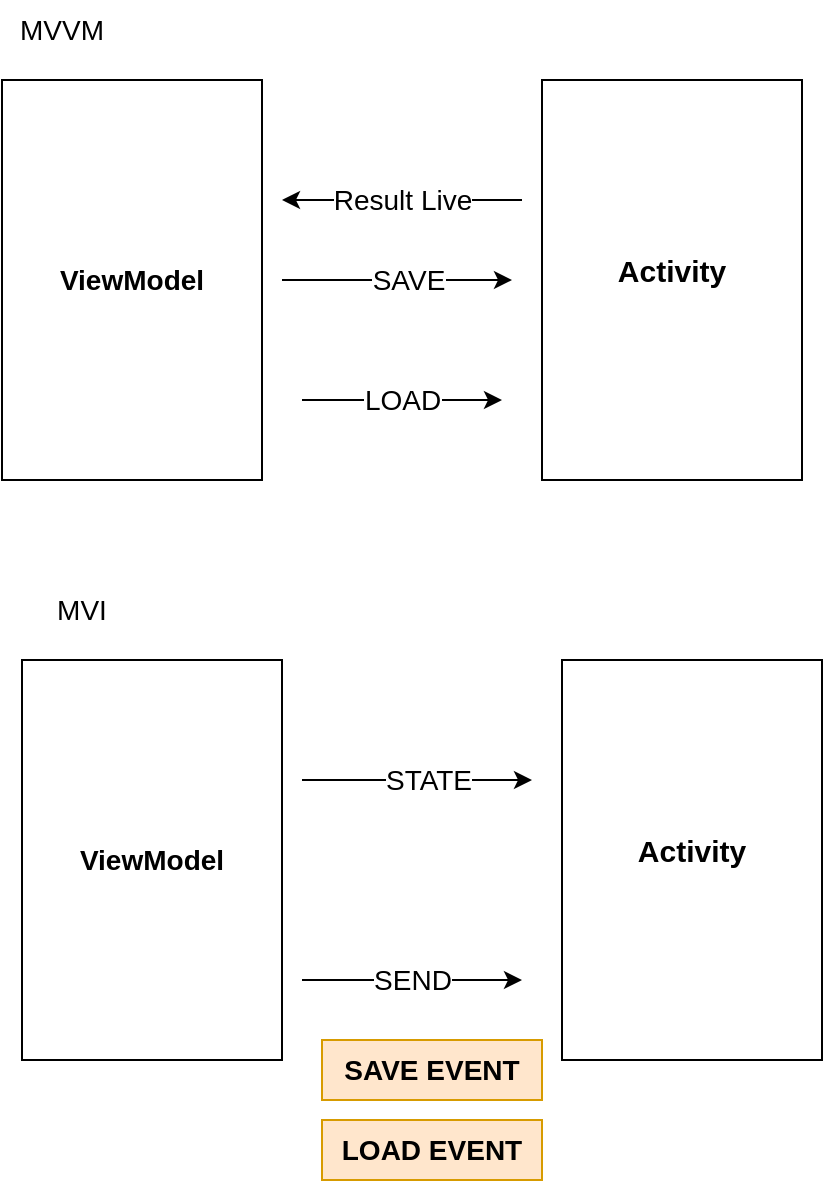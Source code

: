 <mxfile version="20.6.2" type="github">
  <diagram id="mVObLleWaGz3QS2sli7R" name="Page-1">
    <mxGraphModel dx="1144" dy="666" grid="1" gridSize="10" guides="1" tooltips="1" connect="1" arrows="1" fold="1" page="1" pageScale="1" pageWidth="827" pageHeight="1169" math="0" shadow="0">
      <root>
        <mxCell id="0" />
        <mxCell id="1" parent="0" />
        <mxCell id="DDen8B06YNaGwxN06fcw-2" value="&lt;b&gt;&lt;font style=&quot;font-size: 14px;&quot;&gt;ViewModel&lt;/font&gt;&lt;/b&gt;" style="rounded=0;whiteSpace=wrap;html=1;" vertex="1" parent="1">
          <mxGeometry x="120" y="120" width="130" height="200" as="geometry" />
        </mxCell>
        <mxCell id="DDen8B06YNaGwxN06fcw-3" value="" style="rounded=0;whiteSpace=wrap;html=1;" vertex="1" parent="1">
          <mxGeometry x="390" y="120" width="130" height="200" as="geometry" />
        </mxCell>
        <mxCell id="DDen8B06YNaGwxN06fcw-4" value="&lt;font style=&quot;font-size: 15px;&quot;&gt;&lt;b&gt;Activity&lt;/b&gt;&lt;/font&gt;" style="text;html=1;strokeColor=none;fillColor=none;align=center;verticalAlign=middle;whiteSpace=wrap;rounded=0;" vertex="1" parent="1">
          <mxGeometry x="425" y="200" width="60" height="30" as="geometry" />
        </mxCell>
        <mxCell id="DDen8B06YNaGwxN06fcw-10" value="" style="endArrow=classic;html=1;rounded=0;fontSize=14;" edge="1" parent="1">
          <mxGeometry relative="1" as="geometry">
            <mxPoint x="380" y="180" as="sourcePoint" />
            <mxPoint x="260" y="180" as="targetPoint" />
            <Array as="points">
              <mxPoint x="305" y="180" />
            </Array>
          </mxGeometry>
        </mxCell>
        <mxCell id="DDen8B06YNaGwxN06fcw-11" value="Result Live" style="edgeLabel;resizable=0;html=1;align=center;verticalAlign=middle;fontSize=14;" connectable="0" vertex="1" parent="DDen8B06YNaGwxN06fcw-10">
          <mxGeometry relative="1" as="geometry" />
        </mxCell>
        <mxCell id="DDen8B06YNaGwxN06fcw-12" value="" style="endArrow=classic;html=1;rounded=0;fontSize=14;" edge="1" parent="1">
          <mxGeometry relative="1" as="geometry">
            <mxPoint x="260" y="220" as="sourcePoint" />
            <mxPoint x="375" y="220" as="targetPoint" />
            <Array as="points">
              <mxPoint x="315" y="220" />
            </Array>
          </mxGeometry>
        </mxCell>
        <mxCell id="DDen8B06YNaGwxN06fcw-13" value="SAVE" style="edgeLabel;resizable=0;html=1;align=center;verticalAlign=middle;fontSize=14;" connectable="0" vertex="1" parent="DDen8B06YNaGwxN06fcw-12">
          <mxGeometry relative="1" as="geometry">
            <mxPoint x="5" as="offset" />
          </mxGeometry>
        </mxCell>
        <mxCell id="DDen8B06YNaGwxN06fcw-14" value="" style="endArrow=classic;html=1;rounded=0;fontSize=14;" edge="1" parent="1">
          <mxGeometry relative="1" as="geometry">
            <mxPoint x="270" y="280" as="sourcePoint" />
            <mxPoint x="370" y="280" as="targetPoint" />
            <Array as="points">
              <mxPoint x="310" y="280" />
            </Array>
          </mxGeometry>
        </mxCell>
        <mxCell id="DDen8B06YNaGwxN06fcw-15" value="LOAD" style="edgeLabel;resizable=0;html=1;align=center;verticalAlign=middle;fontSize=14;" connectable="0" vertex="1" parent="DDen8B06YNaGwxN06fcw-14">
          <mxGeometry relative="1" as="geometry" />
        </mxCell>
        <mxCell id="DDen8B06YNaGwxN06fcw-16" value="MVVM" style="text;html=1;strokeColor=none;fillColor=none;align=center;verticalAlign=middle;whiteSpace=wrap;rounded=0;fontSize=14;" vertex="1" parent="1">
          <mxGeometry x="120" y="80" width="60" height="30" as="geometry" />
        </mxCell>
        <mxCell id="DDen8B06YNaGwxN06fcw-17" value="&lt;b&gt;&lt;font style=&quot;font-size: 14px;&quot;&gt;ViewModel&lt;/font&gt;&lt;/b&gt;" style="rounded=0;whiteSpace=wrap;html=1;" vertex="1" parent="1">
          <mxGeometry x="130" y="410" width="130" height="200" as="geometry" />
        </mxCell>
        <mxCell id="DDen8B06YNaGwxN06fcw-18" value="" style="rounded=0;whiteSpace=wrap;html=1;" vertex="1" parent="1">
          <mxGeometry x="400" y="410" width="130" height="200" as="geometry" />
        </mxCell>
        <mxCell id="DDen8B06YNaGwxN06fcw-19" value="&lt;font style=&quot;font-size: 15px;&quot;&gt;&lt;b&gt;Activity&lt;/b&gt;&lt;/font&gt;" style="text;html=1;strokeColor=none;fillColor=none;align=center;verticalAlign=middle;whiteSpace=wrap;rounded=0;" vertex="1" parent="1">
          <mxGeometry x="435" y="490" width="60" height="30" as="geometry" />
        </mxCell>
        <mxCell id="DDen8B06YNaGwxN06fcw-22" value="" style="endArrow=classic;html=1;rounded=0;fontSize=14;" edge="1" parent="1">
          <mxGeometry relative="1" as="geometry">
            <mxPoint x="270" y="470" as="sourcePoint" />
            <mxPoint x="385" y="470" as="targetPoint" />
            <Array as="points">
              <mxPoint x="325" y="470" />
            </Array>
          </mxGeometry>
        </mxCell>
        <mxCell id="DDen8B06YNaGwxN06fcw-23" value="STATE" style="edgeLabel;resizable=0;html=1;align=center;verticalAlign=middle;fontSize=14;" connectable="0" vertex="1" parent="DDen8B06YNaGwxN06fcw-22">
          <mxGeometry relative="1" as="geometry">
            <mxPoint x="5" as="offset" />
          </mxGeometry>
        </mxCell>
        <mxCell id="DDen8B06YNaGwxN06fcw-24" value="" style="endArrow=classic;html=1;rounded=0;fontSize=14;" edge="1" parent="1">
          <mxGeometry relative="1" as="geometry">
            <mxPoint x="270" y="570" as="sourcePoint" />
            <mxPoint x="380" y="570" as="targetPoint" />
            <Array as="points">
              <mxPoint x="320" y="570" />
            </Array>
          </mxGeometry>
        </mxCell>
        <mxCell id="DDen8B06YNaGwxN06fcw-25" value="SEND" style="edgeLabel;resizable=0;html=1;align=center;verticalAlign=middle;fontSize=14;" connectable="0" vertex="1" parent="DDen8B06YNaGwxN06fcw-24">
          <mxGeometry relative="1" as="geometry" />
        </mxCell>
        <mxCell id="DDen8B06YNaGwxN06fcw-26" value="MVI" style="text;html=1;strokeColor=none;fillColor=none;align=center;verticalAlign=middle;whiteSpace=wrap;rounded=0;fontSize=14;" vertex="1" parent="1">
          <mxGeometry x="130" y="370" width="60" height="30" as="geometry" />
        </mxCell>
        <mxCell id="DDen8B06YNaGwxN06fcw-27" value="&lt;b&gt;SAVE EVENT&lt;/b&gt;" style="text;html=1;strokeColor=#d79b00;fillColor=#ffe6cc;align=center;verticalAlign=middle;whiteSpace=wrap;rounded=0;fontSize=14;" vertex="1" parent="1">
          <mxGeometry x="280" y="600" width="110" height="30" as="geometry" />
        </mxCell>
        <mxCell id="DDen8B06YNaGwxN06fcw-28" value="&lt;b&gt;LOAD EVENT&lt;/b&gt;" style="text;html=1;strokeColor=#d79b00;fillColor=#ffe6cc;align=center;verticalAlign=middle;whiteSpace=wrap;rounded=0;fontSize=14;" vertex="1" parent="1">
          <mxGeometry x="280" y="640" width="110" height="30" as="geometry" />
        </mxCell>
      </root>
    </mxGraphModel>
  </diagram>
</mxfile>
